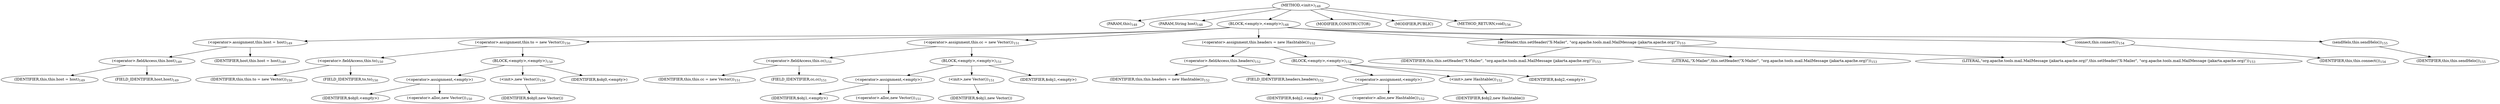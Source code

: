 digraph "&lt;init&gt;" {  
"167" [label = <(METHOD,&lt;init&gt;)<SUB>148</SUB>> ]
"6" [label = <(PARAM,this)<SUB>148</SUB>> ]
"168" [label = <(PARAM,String host)<SUB>148</SUB>> ]
"169" [label = <(BLOCK,&lt;empty&gt;,&lt;empty&gt;)<SUB>148</SUB>> ]
"170" [label = <(&lt;operator&gt;.assignment,this.host = host)<SUB>149</SUB>> ]
"171" [label = <(&lt;operator&gt;.fieldAccess,this.host)<SUB>149</SUB>> ]
"5" [label = <(IDENTIFIER,this,this.host = host)<SUB>149</SUB>> ]
"172" [label = <(FIELD_IDENTIFIER,host,host)<SUB>149</SUB>> ]
"173" [label = <(IDENTIFIER,host,this.host = host)<SUB>149</SUB>> ]
"174" [label = <(&lt;operator&gt;.assignment,this.to = new Vector())<SUB>150</SUB>> ]
"175" [label = <(&lt;operator&gt;.fieldAccess,this.to)<SUB>150</SUB>> ]
"176" [label = <(IDENTIFIER,this,this.to = new Vector())<SUB>150</SUB>> ]
"177" [label = <(FIELD_IDENTIFIER,to,to)<SUB>150</SUB>> ]
"178" [label = <(BLOCK,&lt;empty&gt;,&lt;empty&gt;)<SUB>150</SUB>> ]
"179" [label = <(&lt;operator&gt;.assignment,&lt;empty&gt;)> ]
"180" [label = <(IDENTIFIER,$obj0,&lt;empty&gt;)> ]
"181" [label = <(&lt;operator&gt;.alloc,new Vector())<SUB>150</SUB>> ]
"182" [label = <(&lt;init&gt;,new Vector())<SUB>150</SUB>> ]
"183" [label = <(IDENTIFIER,$obj0,new Vector())> ]
"184" [label = <(IDENTIFIER,$obj0,&lt;empty&gt;)> ]
"185" [label = <(&lt;operator&gt;.assignment,this.cc = new Vector())<SUB>151</SUB>> ]
"186" [label = <(&lt;operator&gt;.fieldAccess,this.cc)<SUB>151</SUB>> ]
"187" [label = <(IDENTIFIER,this,this.cc = new Vector())<SUB>151</SUB>> ]
"188" [label = <(FIELD_IDENTIFIER,cc,cc)<SUB>151</SUB>> ]
"189" [label = <(BLOCK,&lt;empty&gt;,&lt;empty&gt;)<SUB>151</SUB>> ]
"190" [label = <(&lt;operator&gt;.assignment,&lt;empty&gt;)> ]
"191" [label = <(IDENTIFIER,$obj1,&lt;empty&gt;)> ]
"192" [label = <(&lt;operator&gt;.alloc,new Vector())<SUB>151</SUB>> ]
"193" [label = <(&lt;init&gt;,new Vector())<SUB>151</SUB>> ]
"194" [label = <(IDENTIFIER,$obj1,new Vector())> ]
"195" [label = <(IDENTIFIER,$obj1,&lt;empty&gt;)> ]
"196" [label = <(&lt;operator&gt;.assignment,this.headers = new Hashtable())<SUB>152</SUB>> ]
"197" [label = <(&lt;operator&gt;.fieldAccess,this.headers)<SUB>152</SUB>> ]
"198" [label = <(IDENTIFIER,this,this.headers = new Hashtable())<SUB>152</SUB>> ]
"199" [label = <(FIELD_IDENTIFIER,headers,headers)<SUB>152</SUB>> ]
"200" [label = <(BLOCK,&lt;empty&gt;,&lt;empty&gt;)<SUB>152</SUB>> ]
"201" [label = <(&lt;operator&gt;.assignment,&lt;empty&gt;)> ]
"202" [label = <(IDENTIFIER,$obj2,&lt;empty&gt;)> ]
"203" [label = <(&lt;operator&gt;.alloc,new Hashtable())<SUB>152</SUB>> ]
"204" [label = <(&lt;init&gt;,new Hashtable())<SUB>152</SUB>> ]
"205" [label = <(IDENTIFIER,$obj2,new Hashtable())> ]
"206" [label = <(IDENTIFIER,$obj2,&lt;empty&gt;)> ]
"207" [label = <(setHeader,this.setHeader(&quot;X-Mailer&quot;, &quot;org.apache.tools.mail.MailMessage (jakarta.apache.org)&quot;))<SUB>153</SUB>> ]
"7" [label = <(IDENTIFIER,this,this.setHeader(&quot;X-Mailer&quot;, &quot;org.apache.tools.mail.MailMessage (jakarta.apache.org)&quot;))<SUB>153</SUB>> ]
"208" [label = <(LITERAL,&quot;X-Mailer&quot;,this.setHeader(&quot;X-Mailer&quot;, &quot;org.apache.tools.mail.MailMessage (jakarta.apache.org)&quot;))<SUB>153</SUB>> ]
"209" [label = <(LITERAL,&quot;org.apache.tools.mail.MailMessage (jakarta.apache.org)&quot;,this.setHeader(&quot;X-Mailer&quot;, &quot;org.apache.tools.mail.MailMessage (jakarta.apache.org)&quot;))<SUB>153</SUB>> ]
"210" [label = <(connect,this.connect())<SUB>154</SUB>> ]
"8" [label = <(IDENTIFIER,this,this.connect())<SUB>154</SUB>> ]
"211" [label = <(sendHelo,this.sendHelo())<SUB>155</SUB>> ]
"9" [label = <(IDENTIFIER,this,this.sendHelo())<SUB>155</SUB>> ]
"212" [label = <(MODIFIER,CONSTRUCTOR)> ]
"213" [label = <(MODIFIER,PUBLIC)> ]
"214" [label = <(METHOD_RETURN,void)<SUB>156</SUB>> ]
  "167" -> "6" 
  "167" -> "168" 
  "167" -> "169" 
  "167" -> "212" 
  "167" -> "213" 
  "167" -> "214" 
  "169" -> "170" 
  "169" -> "174" 
  "169" -> "185" 
  "169" -> "196" 
  "169" -> "207" 
  "169" -> "210" 
  "169" -> "211" 
  "170" -> "171" 
  "170" -> "173" 
  "171" -> "5" 
  "171" -> "172" 
  "174" -> "175" 
  "174" -> "178" 
  "175" -> "176" 
  "175" -> "177" 
  "178" -> "179" 
  "178" -> "182" 
  "178" -> "184" 
  "179" -> "180" 
  "179" -> "181" 
  "182" -> "183" 
  "185" -> "186" 
  "185" -> "189" 
  "186" -> "187" 
  "186" -> "188" 
  "189" -> "190" 
  "189" -> "193" 
  "189" -> "195" 
  "190" -> "191" 
  "190" -> "192" 
  "193" -> "194" 
  "196" -> "197" 
  "196" -> "200" 
  "197" -> "198" 
  "197" -> "199" 
  "200" -> "201" 
  "200" -> "204" 
  "200" -> "206" 
  "201" -> "202" 
  "201" -> "203" 
  "204" -> "205" 
  "207" -> "7" 
  "207" -> "208" 
  "207" -> "209" 
  "210" -> "8" 
  "211" -> "9" 
}
